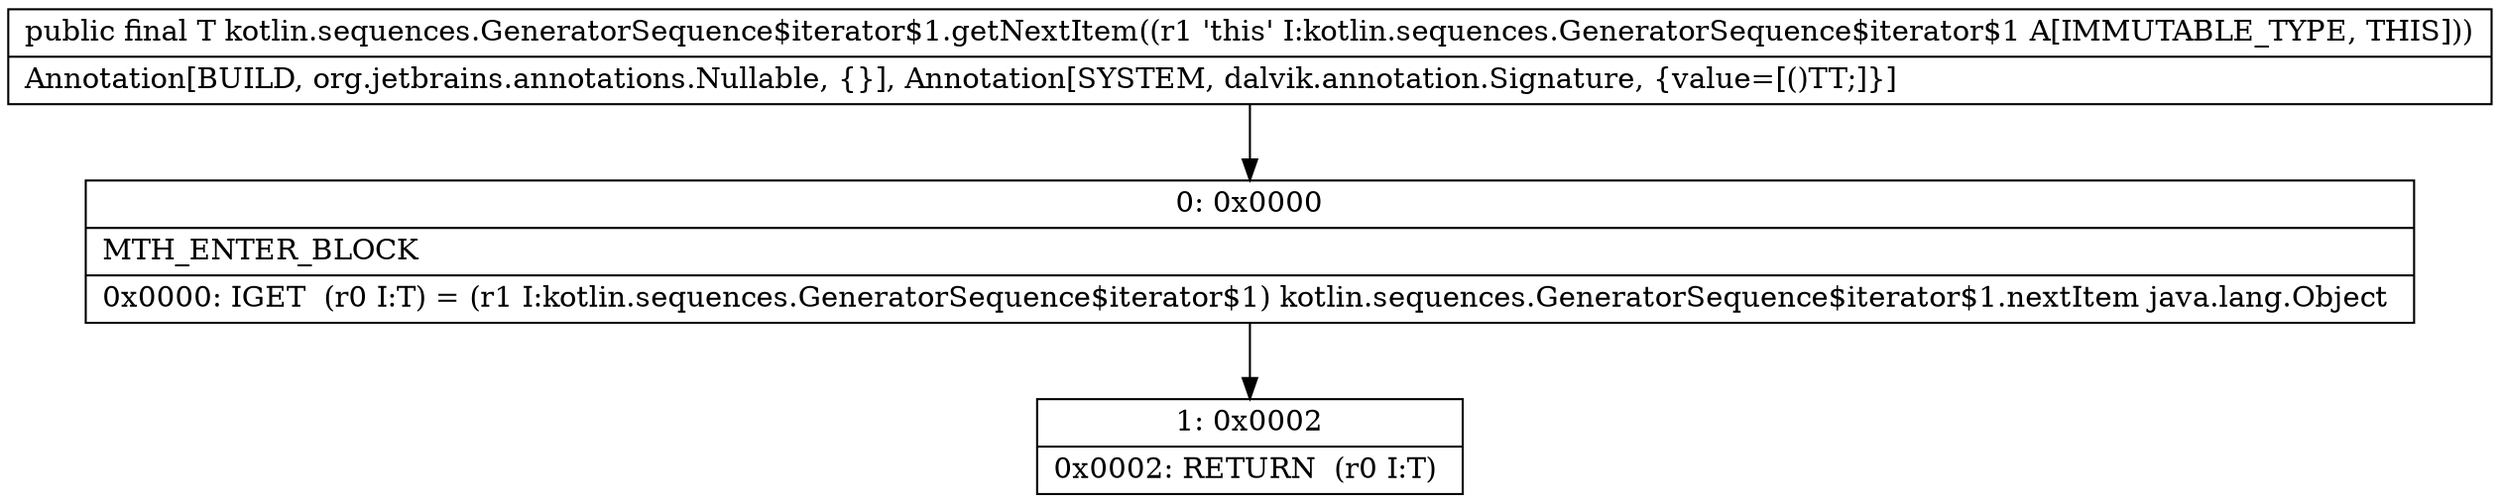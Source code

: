 digraph "CFG forkotlin.sequences.GeneratorSequence$iterator$1.getNextItem()Ljava\/lang\/Object;" {
Node_0 [shape=record,label="{0\:\ 0x0000|MTH_ENTER_BLOCK\l|0x0000: IGET  (r0 I:T) = (r1 I:kotlin.sequences.GeneratorSequence$iterator$1) kotlin.sequences.GeneratorSequence$iterator$1.nextItem java.lang.Object \l}"];
Node_1 [shape=record,label="{1\:\ 0x0002|0x0002: RETURN  (r0 I:T) \l}"];
MethodNode[shape=record,label="{public final T kotlin.sequences.GeneratorSequence$iterator$1.getNextItem((r1 'this' I:kotlin.sequences.GeneratorSequence$iterator$1 A[IMMUTABLE_TYPE, THIS]))  | Annotation[BUILD, org.jetbrains.annotations.Nullable, \{\}], Annotation[SYSTEM, dalvik.annotation.Signature, \{value=[()TT;]\}]\l}"];
MethodNode -> Node_0;
Node_0 -> Node_1;
}

